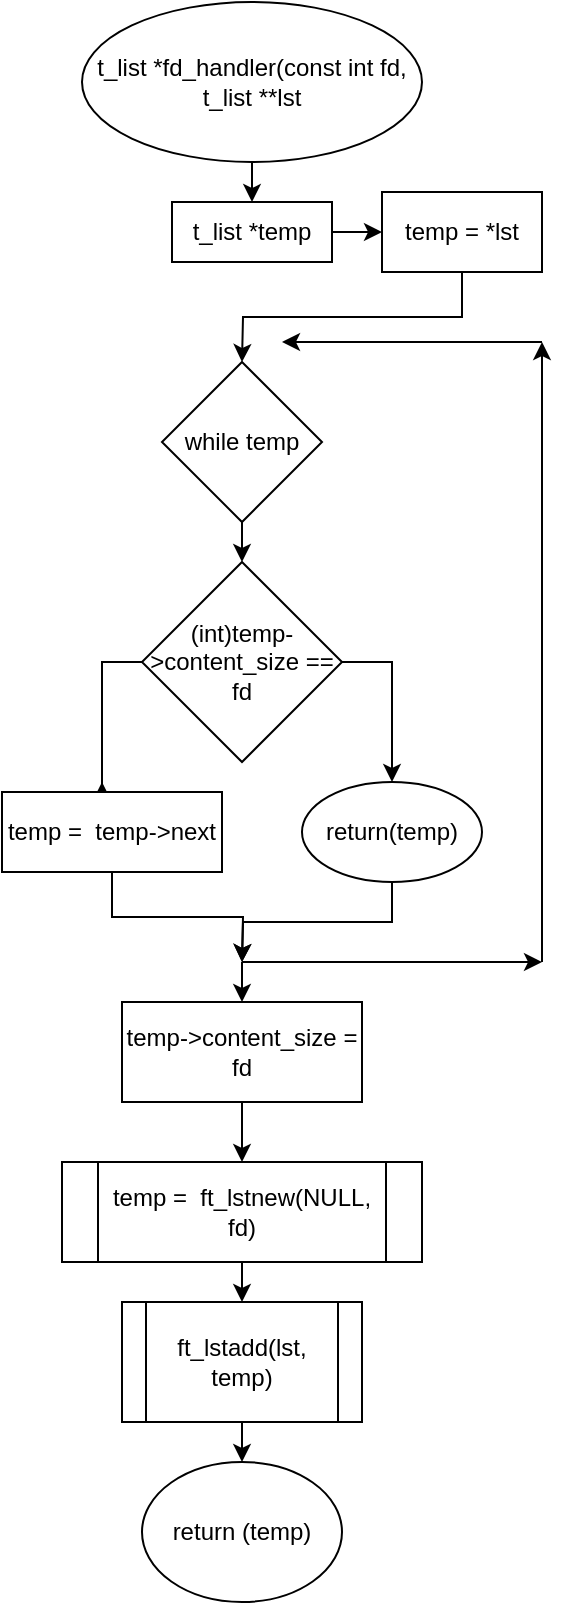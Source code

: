 <mxfile version="10.6.7" type="github"><diagram id="Lr69-4H4gVd_aMdTqgDZ" name="Page-1"><mxGraphModel dx="989" dy="-213" grid="1" gridSize="10" guides="1" tooltips="1" connect="1" arrows="1" fold="1" page="1" pageScale="1" pageWidth="850" pageHeight="1100" math="0" shadow="0"><root><mxCell id="0"/><mxCell id="1" parent="0"/><mxCell id="rwp1VV3HEpo3QORDCwpy-5" style="edgeStyle=orthogonalEdgeStyle;rounded=0;orthogonalLoop=1;jettySize=auto;html=1;exitX=0.5;exitY=1;exitDx=0;exitDy=0;entryX=0.5;entryY=0;entryDx=0;entryDy=0;" edge="1" parent="1" source="rwp1VV3HEpo3QORDCwpy-1" target="rwp1VV3HEpo3QORDCwpy-2"><mxGeometry relative="1" as="geometry"/></mxCell><mxCell id="rwp1VV3HEpo3QORDCwpy-1" value="t_list *fd_handler(const int fd, t_list **lst" style="ellipse;whiteSpace=wrap;html=1;" vertex="1" parent="1"><mxGeometry x="330" y="1100" width="170" height="80" as="geometry"/></mxCell><mxCell id="rwp1VV3HEpo3QORDCwpy-9" style="edgeStyle=orthogonalEdgeStyle;rounded=0;orthogonalLoop=1;jettySize=auto;html=1;exitX=1;exitY=0.5;exitDx=0;exitDy=0;entryX=0;entryY=0.5;entryDx=0;entryDy=0;" edge="1" parent="1" source="rwp1VV3HEpo3QORDCwpy-2" target="rwp1VV3HEpo3QORDCwpy-8"><mxGeometry relative="1" as="geometry"/></mxCell><mxCell id="rwp1VV3HEpo3QORDCwpy-2" value="t_list *temp" style="rounded=0;whiteSpace=wrap;html=1;" vertex="1" parent="1"><mxGeometry x="375" y="1200" width="80" height="30" as="geometry"/></mxCell><mxCell id="rwp1VV3HEpo3QORDCwpy-12" style="edgeStyle=orthogonalEdgeStyle;rounded=0;orthogonalLoop=1;jettySize=auto;html=1;exitX=0.5;exitY=1;exitDx=0;exitDy=0;entryX=0.5;entryY=0;entryDx=0;entryDy=0;" edge="1" parent="1" source="rwp1VV3HEpo3QORDCwpy-7" target="rwp1VV3HEpo3QORDCwpy-11"><mxGeometry relative="1" as="geometry"/></mxCell><mxCell id="rwp1VV3HEpo3QORDCwpy-7" value="while temp" style="rhombus;whiteSpace=wrap;html=1;" vertex="1" parent="1"><mxGeometry x="370" y="1280" width="80" height="80" as="geometry"/></mxCell><mxCell id="rwp1VV3HEpo3QORDCwpy-10" style="edgeStyle=orthogonalEdgeStyle;rounded=0;orthogonalLoop=1;jettySize=auto;html=1;exitX=0.5;exitY=1;exitDx=0;exitDy=0;" edge="1" parent="1" source="rwp1VV3HEpo3QORDCwpy-8"><mxGeometry relative="1" as="geometry"><mxPoint x="410" y="1280" as="targetPoint"/></mxGeometry></mxCell><mxCell id="rwp1VV3HEpo3QORDCwpy-8" value="temp = *lst" style="rounded=0;whiteSpace=wrap;html=1;" vertex="1" parent="1"><mxGeometry x="480" y="1195" width="80" height="40" as="geometry"/></mxCell><mxCell id="rwp1VV3HEpo3QORDCwpy-16" style="edgeStyle=orthogonalEdgeStyle;rounded=0;orthogonalLoop=1;jettySize=auto;html=1;exitX=0;exitY=0.5;exitDx=0;exitDy=0;" edge="1" parent="1" source="rwp1VV3HEpo3QORDCwpy-11"><mxGeometry relative="1" as="geometry"><mxPoint x="340" y="1490" as="targetPoint"/></mxGeometry></mxCell><mxCell id="rwp1VV3HEpo3QORDCwpy-17" style="edgeStyle=orthogonalEdgeStyle;rounded=0;orthogonalLoop=1;jettySize=auto;html=1;exitX=1;exitY=0.5;exitDx=0;exitDy=0;entryX=0.5;entryY=0;entryDx=0;entryDy=0;" edge="1" parent="1" source="rwp1VV3HEpo3QORDCwpy-11" target="rwp1VV3HEpo3QORDCwpy-14"><mxGeometry relative="1" as="geometry"/></mxCell><mxCell id="rwp1VV3HEpo3QORDCwpy-11" value="(int)temp-&amp;gt;content_size == fd" style="rhombus;whiteSpace=wrap;html=1;" vertex="1" parent="1"><mxGeometry x="360" y="1380" width="100" height="100" as="geometry"/></mxCell><mxCell id="rwp1VV3HEpo3QORDCwpy-20" style="edgeStyle=orthogonalEdgeStyle;rounded=0;orthogonalLoop=1;jettySize=auto;html=1;exitX=0.5;exitY=1;exitDx=0;exitDy=0;" edge="1" parent="1" source="rwp1VV3HEpo3QORDCwpy-14"><mxGeometry relative="1" as="geometry"><mxPoint x="410" y="1580" as="targetPoint"/></mxGeometry></mxCell><mxCell id="rwp1VV3HEpo3QORDCwpy-14" value="return(temp)" style="ellipse;whiteSpace=wrap;html=1;" vertex="1" parent="1"><mxGeometry x="440" y="1490" width="90" height="50" as="geometry"/></mxCell><mxCell id="rwp1VV3HEpo3QORDCwpy-21" style="edgeStyle=orthogonalEdgeStyle;rounded=0;orthogonalLoop=1;jettySize=auto;html=1;exitX=0.5;exitY=1;exitDx=0;exitDy=0;" edge="1" parent="1" source="rwp1VV3HEpo3QORDCwpy-15"><mxGeometry relative="1" as="geometry"><mxPoint x="410" y="1580" as="targetPoint"/></mxGeometry></mxCell><mxCell id="rwp1VV3HEpo3QORDCwpy-15" value="temp = &amp;nbsp;temp-&amp;gt;next" style="rounded=0;whiteSpace=wrap;html=1;" vertex="1" parent="1"><mxGeometry x="290" y="1495" width="110" height="40" as="geometry"/></mxCell><mxCell id="rwp1VV3HEpo3QORDCwpy-22" value="" style="endArrow=classic;html=1;" edge="1" parent="1"><mxGeometry width="50" height="50" relative="1" as="geometry"><mxPoint x="410" y="1580" as="sourcePoint"/><mxPoint x="560" y="1580" as="targetPoint"/></mxGeometry></mxCell><mxCell id="rwp1VV3HEpo3QORDCwpy-23" value="" style="endArrow=classic;html=1;" edge="1" parent="1"><mxGeometry width="50" height="50" relative="1" as="geometry"><mxPoint x="560" y="1580" as="sourcePoint"/><mxPoint x="560" y="1270" as="targetPoint"/></mxGeometry></mxCell><mxCell id="rwp1VV3HEpo3QORDCwpy-24" value="" style="endArrow=classic;html=1;" edge="1" parent="1"><mxGeometry width="50" height="50" relative="1" as="geometry"><mxPoint x="560" y="1270" as="sourcePoint"/><mxPoint x="430" y="1270" as="targetPoint"/></mxGeometry></mxCell><mxCell id="rwp1VV3HEpo3QORDCwpy-31" style="edgeStyle=orthogonalEdgeStyle;rounded=0;orthogonalLoop=1;jettySize=auto;html=1;exitX=0.5;exitY=1;exitDx=0;exitDy=0;entryX=0.5;entryY=0;entryDx=0;entryDy=0;" edge="1" parent="1" source="rwp1VV3HEpo3QORDCwpy-27" target="rwp1VV3HEpo3QORDCwpy-28"><mxGeometry relative="1" as="geometry"/></mxCell><mxCell id="rwp1VV3HEpo3QORDCwpy-27" value="temp-&amp;gt;content_size = fd" style="rounded=0;whiteSpace=wrap;html=1;" vertex="1" parent="1"><mxGeometry x="350" y="1600" width="120" height="50" as="geometry"/></mxCell><mxCell id="rwp1VV3HEpo3QORDCwpy-32" style="edgeStyle=orthogonalEdgeStyle;rounded=0;orthogonalLoop=1;jettySize=auto;html=1;exitX=0.5;exitY=1;exitDx=0;exitDy=0;entryX=0.5;entryY=0;entryDx=0;entryDy=0;" edge="1" parent="1" source="rwp1VV3HEpo3QORDCwpy-28" target="rwp1VV3HEpo3QORDCwpy-29"><mxGeometry relative="1" as="geometry"/></mxCell><mxCell id="rwp1VV3HEpo3QORDCwpy-28" value="temp = &amp;nbsp;ft_lstnew(NULL, fd)" style="shape=process;whiteSpace=wrap;html=1;backgroundOutline=1;" vertex="1" parent="1"><mxGeometry x="320" y="1680" width="180" height="50" as="geometry"/></mxCell><mxCell id="rwp1VV3HEpo3QORDCwpy-34" style="edgeStyle=orthogonalEdgeStyle;rounded=0;orthogonalLoop=1;jettySize=auto;html=1;exitX=0.5;exitY=1;exitDx=0;exitDy=0;entryX=0.5;entryY=0;entryDx=0;entryDy=0;" edge="1" parent="1" source="rwp1VV3HEpo3QORDCwpy-29" target="rwp1VV3HEpo3QORDCwpy-33"><mxGeometry relative="1" as="geometry"/></mxCell><mxCell id="rwp1VV3HEpo3QORDCwpy-29" value="ft_lstadd(lst, temp)" style="shape=process;whiteSpace=wrap;html=1;backgroundOutline=1;" vertex="1" parent="1"><mxGeometry x="350" y="1750" width="120" height="60" as="geometry"/></mxCell><mxCell id="rwp1VV3HEpo3QORDCwpy-30" value="" style="endArrow=classic;html=1;entryX=0.5;entryY=0;entryDx=0;entryDy=0;" edge="1" parent="1" target="rwp1VV3HEpo3QORDCwpy-27"><mxGeometry width="50" height="50" relative="1" as="geometry"><mxPoint x="410" y="1580" as="sourcePoint"/><mxPoint x="130" y="1960" as="targetPoint"/></mxGeometry></mxCell><mxCell id="rwp1VV3HEpo3QORDCwpy-33" value="return (temp)" style="ellipse;whiteSpace=wrap;html=1;" vertex="1" parent="1"><mxGeometry x="360" y="1830" width="100" height="70" as="geometry"/></mxCell></root></mxGraphModel></diagram></mxfile>